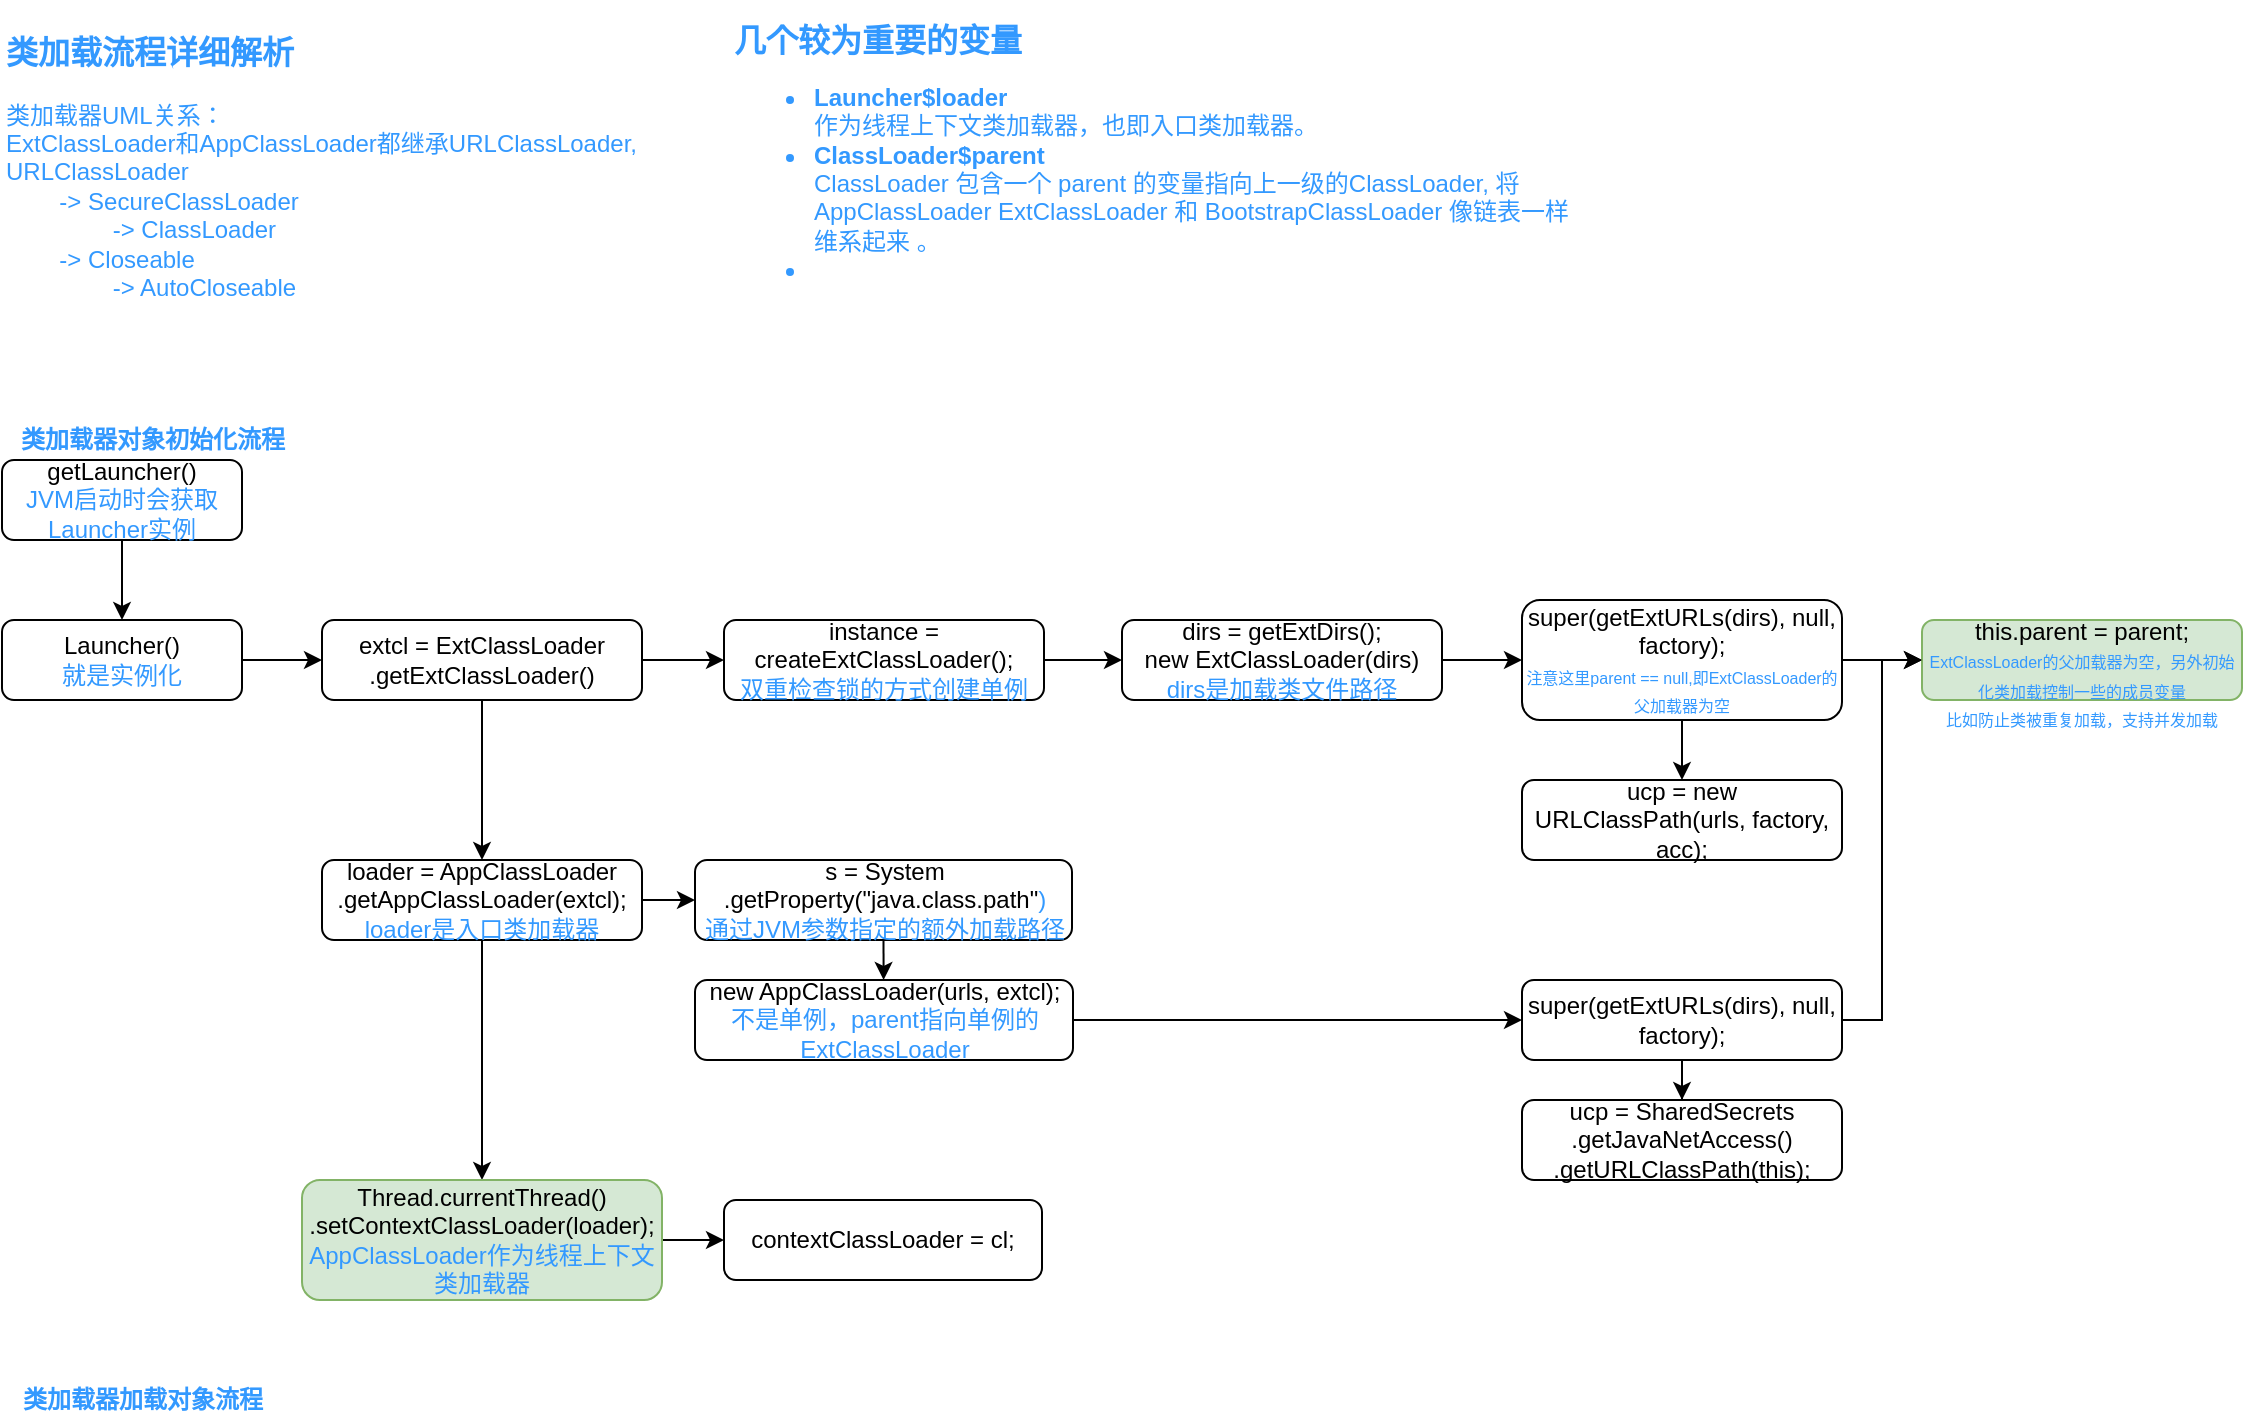 <mxfile version="16.1.2" type="device"><diagram id="C5RBs43oDa-KdzZeNtuy" name="Page-1"><mxGraphModel dx="1098" dy="689" grid="1" gridSize="10" guides="1" tooltips="1" connect="1" arrows="1" fold="1" page="1" pageScale="1" pageWidth="827" pageHeight="1169" math="0" shadow="0"><root><mxCell id="WIyWlLk6GJQsqaUBKTNV-0"/><mxCell id="WIyWlLk6GJQsqaUBKTNV-1" parent="WIyWlLk6GJQsqaUBKTNV-0"/><mxCell id="M4n_sQL-ao6SMR69u9Av-4" value="" style="edgeStyle=orthogonalEdgeStyle;rounded=0;orthogonalLoop=1;jettySize=auto;html=1;fontColor=#3399FF;" edge="1" parent="WIyWlLk6GJQsqaUBKTNV-1" source="WIyWlLk6GJQsqaUBKTNV-3" target="M4n_sQL-ao6SMR69u9Av-3"><mxGeometry relative="1" as="geometry"/></mxCell><mxCell id="WIyWlLk6GJQsqaUBKTNV-3" value="getLauncher()&lt;font color=&quot;#3399ff&quot;&gt;&lt;br&gt;JVM启动时会获取Launcher实例&lt;/font&gt;" style="rounded=1;whiteSpace=wrap;html=1;fontSize=12;glass=0;strokeWidth=1;shadow=0;" parent="WIyWlLk6GJQsqaUBKTNV-1" vertex="1"><mxGeometry x="40" y="240" width="120" height="40" as="geometry"/></mxCell><mxCell id="M4n_sQL-ao6SMR69u9Av-0" value="&lt;font color=&quot;#3399ff&quot;&gt;&lt;b&gt;&lt;font style=&quot;font-size: 16px&quot;&gt;类加载流程详细解析&lt;/font&gt;&lt;/b&gt;&lt;br&gt;&lt;br&gt;类加载器UML关系：&lt;br&gt;ExtClassLoader和AppClassLoader都继承URLClassLoader,&amp;nbsp;&lt;br&gt;URLClassLoader&amp;nbsp;&lt;br&gt;&lt;span&gt;&#9;&lt;/span&gt;&lt;span style=&quot;white-space: pre&quot;&gt;&#9;&lt;/span&gt;-&amp;gt; SecureClassLoader&lt;br&gt;&lt;span&gt;&#9;&lt;/span&gt;&lt;span&gt;&#9;&lt;/span&gt;&lt;span style=&quot;white-space: pre&quot;&gt;&#9;&lt;span style=&quot;white-space: pre&quot;&gt;&#9;&lt;/span&gt;&lt;/span&gt;-&amp;gt; ClassLoader&lt;br&gt;&lt;span&gt;&#9;&lt;/span&gt;&lt;span style=&quot;white-space: pre&quot;&gt;&#9;&lt;/span&gt;-&amp;gt; Closeable&lt;br&gt;&lt;span&gt;&#9;&lt;/span&gt;&lt;span&gt;&#9;&lt;/span&gt;&lt;span style=&quot;white-space: pre&quot;&gt;&#9;&lt;/span&gt;&lt;span style=&quot;white-space: pre&quot;&gt;&#9;&lt;/span&gt;-&amp;gt; AutoCloseable&lt;br&gt;&lt;/font&gt;&lt;font color=&quot;#3399ff&quot;&gt;&lt;br&gt;&lt;/font&gt;" style="text;html=1;strokeColor=none;fillColor=none;align=left;verticalAlign=top;whiteSpace=wrap;rounded=0;" vertex="1" parent="WIyWlLk6GJQsqaUBKTNV-1"><mxGeometry x="40" y="20" width="340" height="180" as="geometry"/></mxCell><mxCell id="M4n_sQL-ao6SMR69u9Av-1" value="&lt;b&gt;类加载器对象初始化流程&lt;/b&gt;" style="text;html=1;align=center;verticalAlign=middle;resizable=0;points=[];autosize=1;strokeColor=none;fillColor=none;fontColor=#3399FF;" vertex="1" parent="WIyWlLk6GJQsqaUBKTNV-1"><mxGeometry x="40" y="220" width="150" height="20" as="geometry"/></mxCell><mxCell id="M4n_sQL-ao6SMR69u9Av-2" value="&lt;b&gt;类加载器加载对象流程&lt;/b&gt;" style="text;html=1;align=center;verticalAlign=middle;resizable=0;points=[];autosize=1;strokeColor=none;fillColor=none;fontColor=#3399FF;" vertex="1" parent="WIyWlLk6GJQsqaUBKTNV-1"><mxGeometry x="40" y="700" width="140" height="20" as="geometry"/></mxCell><mxCell id="M4n_sQL-ao6SMR69u9Av-8" value="" style="edgeStyle=orthogonalEdgeStyle;rounded=0;orthogonalLoop=1;jettySize=auto;html=1;fontColor=#3399FF;" edge="1" parent="WIyWlLk6GJQsqaUBKTNV-1" source="M4n_sQL-ao6SMR69u9Av-3" target="M4n_sQL-ao6SMR69u9Av-7"><mxGeometry relative="1" as="geometry"/></mxCell><mxCell id="M4n_sQL-ao6SMR69u9Av-3" value="Launcher()&lt;br&gt;&lt;font color=&quot;#3399ff&quot;&gt;就是实例化&lt;/font&gt;" style="rounded=1;whiteSpace=wrap;html=1;fontSize=12;glass=0;strokeWidth=1;shadow=0;" vertex="1" parent="WIyWlLk6GJQsqaUBKTNV-1"><mxGeometry x="40" y="320" width="120" height="40" as="geometry"/></mxCell><mxCell id="M4n_sQL-ao6SMR69u9Av-10" value="" style="edgeStyle=orthogonalEdgeStyle;rounded=0;orthogonalLoop=1;jettySize=auto;html=1;fontColor=#3399FF;" edge="1" parent="WIyWlLk6GJQsqaUBKTNV-1" source="M4n_sQL-ao6SMR69u9Av-7" target="M4n_sQL-ao6SMR69u9Av-9"><mxGeometry relative="1" as="geometry"/></mxCell><mxCell id="M4n_sQL-ao6SMR69u9Av-16" value="" style="edgeStyle=orthogonalEdgeStyle;rounded=0;orthogonalLoop=1;jettySize=auto;html=1;fontSize=16;fontColor=#3399FF;" edge="1" parent="WIyWlLk6GJQsqaUBKTNV-1" source="M4n_sQL-ao6SMR69u9Av-7" target="M4n_sQL-ao6SMR69u9Av-15"><mxGeometry relative="1" as="geometry"/></mxCell><mxCell id="M4n_sQL-ao6SMR69u9Av-7" value="extcl = ExtClassLoader&lt;br&gt;.getExtClassLoader()" style="rounded=1;whiteSpace=wrap;html=1;fontSize=12;glass=0;strokeWidth=1;shadow=0;" vertex="1" parent="WIyWlLk6GJQsqaUBKTNV-1"><mxGeometry x="200" y="320" width="160" height="40" as="geometry"/></mxCell><mxCell id="M4n_sQL-ao6SMR69u9Av-14" value="" style="edgeStyle=orthogonalEdgeStyle;rounded=0;orthogonalLoop=1;jettySize=auto;html=1;fontSize=16;fontColor=#3399FF;" edge="1" parent="WIyWlLk6GJQsqaUBKTNV-1" source="M4n_sQL-ao6SMR69u9Av-9" target="M4n_sQL-ao6SMR69u9Av-13"><mxGeometry relative="1" as="geometry"/></mxCell><mxCell id="M4n_sQL-ao6SMR69u9Av-27" value="" style="edgeStyle=orthogonalEdgeStyle;rounded=0;orthogonalLoop=1;jettySize=auto;html=1;fontSize=8;fontColor=#3399FF;" edge="1" parent="WIyWlLk6GJQsqaUBKTNV-1" source="M4n_sQL-ao6SMR69u9Av-9" target="M4n_sQL-ao6SMR69u9Av-26"><mxGeometry relative="1" as="geometry"/></mxCell><mxCell id="M4n_sQL-ao6SMR69u9Av-9" value="loader = AppClassLoader&lt;br&gt;.getAppClassLoader(extcl);&lt;br&gt;&lt;font color=&quot;#3399ff&quot;&gt;loader是入口类加载器&lt;/font&gt;" style="rounded=1;whiteSpace=wrap;html=1;fontSize=12;glass=0;strokeWidth=1;shadow=0;" vertex="1" parent="WIyWlLk6GJQsqaUBKTNV-1"><mxGeometry x="200" y="440" width="160" height="40" as="geometry"/></mxCell><mxCell id="M4n_sQL-ao6SMR69u9Av-12" value="&lt;h1 style=&quot;font-size: 16px&quot;&gt;几个较为重要的变量&lt;/h1&gt;&lt;div&gt;&lt;ul&gt;&lt;li&gt;&lt;b&gt;Launcher$loader&lt;br&gt;&lt;/b&gt;作为线程上下文类加载器，也即入口类加载器。&lt;span style=&quot;white-space: pre&quot;&gt;&#9;&lt;/span&gt;&lt;/li&gt;&lt;li&gt;&lt;b&gt;ClassLoader$parent&lt;/b&gt;&lt;br&gt;ClassLoader 包含一个 parent 的变量指向上一级的ClassLoader, 将AppClassLoader ExtClassLoader 和 BootstrapClassLoader 像链表一样维系起来 。&lt;/li&gt;&lt;li&gt;&lt;br&gt;&lt;/li&gt;&lt;/ul&gt;&lt;/div&gt;" style="text;html=1;strokeColor=none;fillColor=none;spacing=5;spacingTop=-20;whiteSpace=wrap;overflow=hidden;rounded=0;fontColor=#3399FF;" vertex="1" parent="WIyWlLk6GJQsqaUBKTNV-1"><mxGeometry x="401" y="20" width="426" height="130" as="geometry"/></mxCell><mxCell id="M4n_sQL-ao6SMR69u9Av-37" value="" style="edgeStyle=orthogonalEdgeStyle;rounded=0;orthogonalLoop=1;jettySize=auto;html=1;fontSize=8;fontColor=#3399FF;" edge="1" parent="WIyWlLk6GJQsqaUBKTNV-1" source="M4n_sQL-ao6SMR69u9Av-13" target="M4n_sQL-ao6SMR69u9Av-36"><mxGeometry relative="1" as="geometry"/></mxCell><mxCell id="M4n_sQL-ao6SMR69u9Av-13" value="Thread.currentThread()&lt;br&gt;.setContextClassLoader(loader);&lt;br&gt;&lt;font color=&quot;#3399ff&quot;&gt;AppClassLoader作为线程上下文类加载器&lt;/font&gt;" style="rounded=1;whiteSpace=wrap;html=1;fontSize=12;glass=0;strokeWidth=1;shadow=0;fillColor=#d5e8d4;strokeColor=#82b366;" vertex="1" parent="WIyWlLk6GJQsqaUBKTNV-1"><mxGeometry x="190" y="600" width="180" height="60" as="geometry"/></mxCell><mxCell id="M4n_sQL-ao6SMR69u9Av-18" value="" style="edgeStyle=orthogonalEdgeStyle;rounded=0;orthogonalLoop=1;jettySize=auto;html=1;fontSize=16;fontColor=#3399FF;" edge="1" parent="WIyWlLk6GJQsqaUBKTNV-1" source="M4n_sQL-ao6SMR69u9Av-15" target="M4n_sQL-ao6SMR69u9Av-17"><mxGeometry relative="1" as="geometry"/></mxCell><mxCell id="M4n_sQL-ao6SMR69u9Av-15" value="instance = createExtClassLoader();&lt;br&gt;&lt;font color=&quot;#3399ff&quot;&gt;双重检查锁的方式创建单例&lt;/font&gt;" style="rounded=1;whiteSpace=wrap;html=1;fontSize=12;glass=0;strokeWidth=1;shadow=0;" vertex="1" parent="WIyWlLk6GJQsqaUBKTNV-1"><mxGeometry x="401" y="320" width="160" height="40" as="geometry"/></mxCell><mxCell id="M4n_sQL-ao6SMR69u9Av-20" value="" style="edgeStyle=orthogonalEdgeStyle;rounded=0;orthogonalLoop=1;jettySize=auto;html=1;fontSize=16;fontColor=#3399FF;" edge="1" parent="WIyWlLk6GJQsqaUBKTNV-1" source="M4n_sQL-ao6SMR69u9Av-17" target="M4n_sQL-ao6SMR69u9Av-19"><mxGeometry relative="1" as="geometry"/></mxCell><mxCell id="M4n_sQL-ao6SMR69u9Av-17" value="dirs = getExtDirs();&lt;br&gt;new ExtClassLoader(dirs)&lt;br&gt;&lt;font color=&quot;#3399ff&quot;&gt;dirs是加载类文件路径&lt;/font&gt;" style="rounded=1;whiteSpace=wrap;html=1;fontSize=12;glass=0;strokeWidth=1;shadow=0;" vertex="1" parent="WIyWlLk6GJQsqaUBKTNV-1"><mxGeometry x="600" y="320" width="160" height="40" as="geometry"/></mxCell><mxCell id="M4n_sQL-ao6SMR69u9Av-22" value="" style="edgeStyle=orthogonalEdgeStyle;rounded=0;orthogonalLoop=1;jettySize=auto;html=1;fontSize=8;fontColor=#3399FF;" edge="1" parent="WIyWlLk6GJQsqaUBKTNV-1" source="M4n_sQL-ao6SMR69u9Av-19" target="M4n_sQL-ao6SMR69u9Av-21"><mxGeometry relative="1" as="geometry"/></mxCell><mxCell id="M4n_sQL-ao6SMR69u9Av-25" value="" style="edgeStyle=orthogonalEdgeStyle;rounded=0;orthogonalLoop=1;jettySize=auto;html=1;fontSize=8;fontColor=#3399FF;" edge="1" parent="WIyWlLk6GJQsqaUBKTNV-1" source="M4n_sQL-ao6SMR69u9Av-19" target="M4n_sQL-ao6SMR69u9Av-24"><mxGeometry relative="1" as="geometry"/></mxCell><mxCell id="M4n_sQL-ao6SMR69u9Av-19" value="super(getExtURLs(dirs), null, factory);&lt;br&gt;&lt;font color=&quot;#3399ff&quot; style=&quot;font-size: 8px&quot;&gt;注意这里parent == null,即ExtClassLoader的父加载器为空&lt;/font&gt;" style="rounded=1;whiteSpace=wrap;html=1;fontSize=12;glass=0;strokeWidth=1;shadow=0;" vertex="1" parent="WIyWlLk6GJQsqaUBKTNV-1"><mxGeometry x="800" y="310" width="160" height="60" as="geometry"/></mxCell><mxCell id="M4n_sQL-ao6SMR69u9Av-21" value="this.parent = parent;&lt;br&gt;&lt;font color=&quot;#3399ff&quot; style=&quot;font-size: 8px&quot;&gt;ExtClassLoader的父加载器为空，另外初始化类加载控制一些的成员变量&lt;/font&gt;" style="rounded=1;whiteSpace=wrap;html=1;fontSize=12;glass=0;strokeWidth=1;shadow=0;fillColor=#d5e8d4;strokeColor=#82b366;" vertex="1" parent="WIyWlLk6GJQsqaUBKTNV-1"><mxGeometry x="1000" y="320" width="160" height="40" as="geometry"/></mxCell><mxCell id="M4n_sQL-ao6SMR69u9Av-23" value="比如防止类被重复加载，支持并发加载" style="text;html=1;strokeColor=none;fillColor=none;align=center;verticalAlign=middle;whiteSpace=wrap;rounded=0;fontSize=8;fontColor=#3399FF;" vertex="1" parent="WIyWlLk6GJQsqaUBKTNV-1"><mxGeometry x="1000" y="360" width="160" height="20" as="geometry"/></mxCell><mxCell id="M4n_sQL-ao6SMR69u9Av-24" value="ucp = new URLClassPath(urls, factory, acc);" style="rounded=1;whiteSpace=wrap;html=1;fontSize=12;glass=0;strokeWidth=1;shadow=0;" vertex="1" parent="WIyWlLk6GJQsqaUBKTNV-1"><mxGeometry x="800" y="400" width="160" height="40" as="geometry"/></mxCell><mxCell id="M4n_sQL-ao6SMR69u9Av-34" style="edgeStyle=orthogonalEdgeStyle;rounded=0;orthogonalLoop=1;jettySize=auto;html=1;exitX=0.5;exitY=1;exitDx=0;exitDy=0;fontSize=8;fontColor=#3399FF;" edge="1" parent="WIyWlLk6GJQsqaUBKTNV-1" source="M4n_sQL-ao6SMR69u9Av-26" target="M4n_sQL-ao6SMR69u9Av-28"><mxGeometry relative="1" as="geometry"/></mxCell><mxCell id="M4n_sQL-ao6SMR69u9Av-26" value="s = System&lt;br&gt;.getProperty(&quot;java.class.path&quot;&lt;font color=&quot;#3399ff&quot;&gt;)&lt;br&gt;通过JVM参数指定的额外加载路径&lt;/font&gt;" style="rounded=1;whiteSpace=wrap;html=1;fontSize=12;glass=0;strokeWidth=1;shadow=0;" vertex="1" parent="WIyWlLk6GJQsqaUBKTNV-1"><mxGeometry x="386.5" y="440" width="188.5" height="40" as="geometry"/></mxCell><mxCell id="M4n_sQL-ao6SMR69u9Av-35" style="edgeStyle=orthogonalEdgeStyle;rounded=0;orthogonalLoop=1;jettySize=auto;html=1;exitX=1;exitY=0.5;exitDx=0;exitDy=0;entryX=0;entryY=0.5;entryDx=0;entryDy=0;fontSize=8;fontColor=#3399FF;" edge="1" parent="WIyWlLk6GJQsqaUBKTNV-1" source="M4n_sQL-ao6SMR69u9Av-28" target="M4n_sQL-ao6SMR69u9Av-30"><mxGeometry relative="1" as="geometry"/></mxCell><mxCell id="M4n_sQL-ao6SMR69u9Av-28" value="new AppClassLoader(urls, extcl);&lt;br&gt;&lt;font color=&quot;#3399ff&quot;&gt;不是单例，parent指向单例的ExtClassLoader&lt;/font&gt;" style="rounded=1;whiteSpace=wrap;html=1;fontSize=12;glass=0;strokeWidth=1;shadow=0;" vertex="1" parent="WIyWlLk6GJQsqaUBKTNV-1"><mxGeometry x="386.5" y="500" width="189" height="40" as="geometry"/></mxCell><mxCell id="M4n_sQL-ao6SMR69u9Av-33" value="" style="edgeStyle=orthogonalEdgeStyle;rounded=0;orthogonalLoop=1;jettySize=auto;html=1;fontSize=8;fontColor=#3399FF;" edge="1" parent="WIyWlLk6GJQsqaUBKTNV-1" source="M4n_sQL-ao6SMR69u9Av-30" target="M4n_sQL-ao6SMR69u9Av-32"><mxGeometry relative="1" as="geometry"/></mxCell><mxCell id="M4n_sQL-ao6SMR69u9Av-38" style="edgeStyle=orthogonalEdgeStyle;rounded=0;orthogonalLoop=1;jettySize=auto;html=1;exitX=1;exitY=0.5;exitDx=0;exitDy=0;entryX=0;entryY=0.5;entryDx=0;entryDy=0;fontSize=8;fontColor=#3399FF;" edge="1" parent="WIyWlLk6GJQsqaUBKTNV-1" source="M4n_sQL-ao6SMR69u9Av-30" target="M4n_sQL-ao6SMR69u9Av-21"><mxGeometry relative="1" as="geometry"/></mxCell><mxCell id="M4n_sQL-ao6SMR69u9Av-30" value="super(getExtURLs(dirs), null, factory);" style="rounded=1;whiteSpace=wrap;html=1;fontSize=12;glass=0;strokeWidth=1;shadow=0;" vertex="1" parent="WIyWlLk6GJQsqaUBKTNV-1"><mxGeometry x="800" y="500" width="160" height="40" as="geometry"/></mxCell><mxCell id="M4n_sQL-ao6SMR69u9Av-32" value="ucp = SharedSecrets&lt;br&gt;.getJavaNetAccess()&lt;br&gt;.getURLClassPath(this);" style="rounded=1;whiteSpace=wrap;html=1;fontSize=12;glass=0;strokeWidth=1;shadow=0;" vertex="1" parent="WIyWlLk6GJQsqaUBKTNV-1"><mxGeometry x="800" y="560" width="160" height="40" as="geometry"/></mxCell><mxCell id="M4n_sQL-ao6SMR69u9Av-36" value="contextClassLoader = cl;" style="rounded=1;whiteSpace=wrap;html=1;fontSize=12;glass=0;strokeWidth=1;shadow=0;" vertex="1" parent="WIyWlLk6GJQsqaUBKTNV-1"><mxGeometry x="401" y="610" width="159" height="40" as="geometry"/></mxCell></root></mxGraphModel></diagram></mxfile>